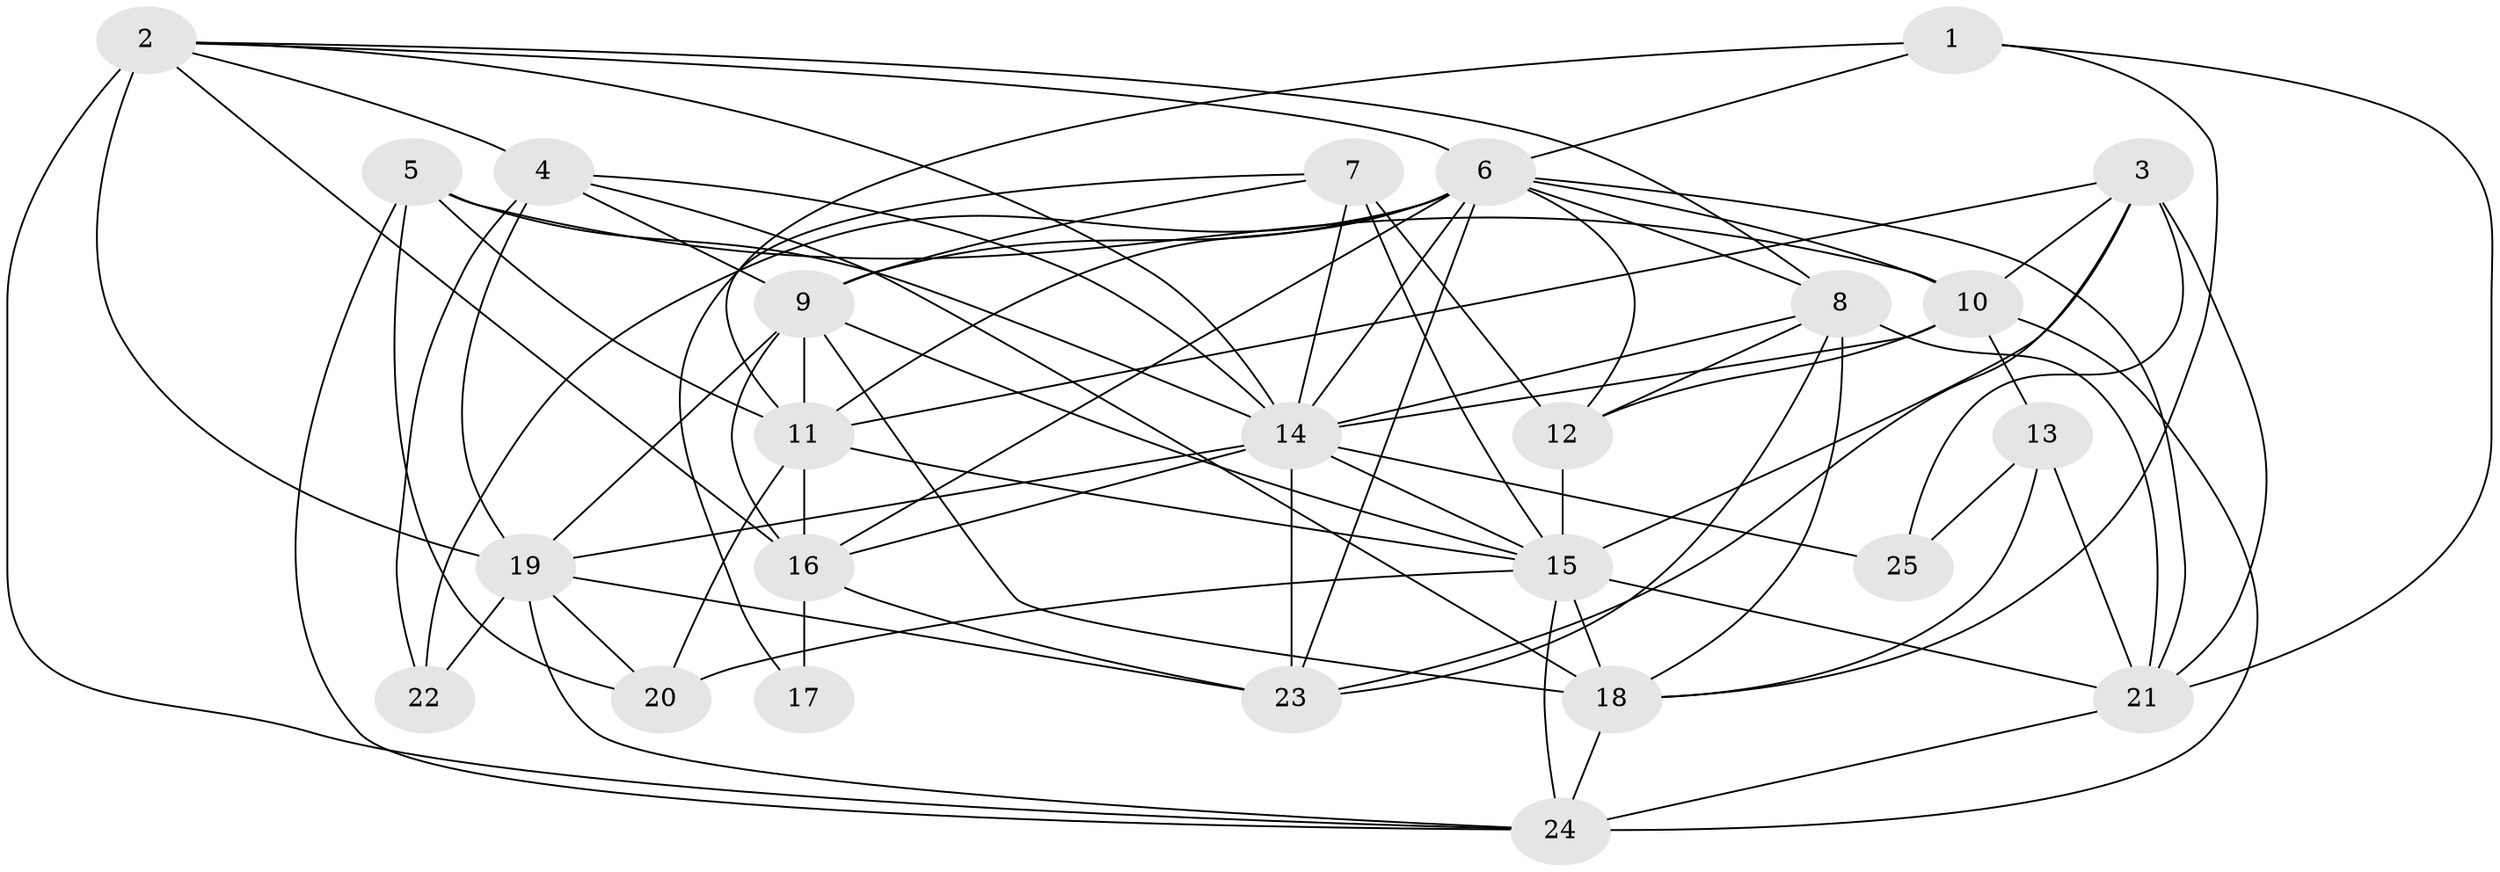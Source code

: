 // original degree distribution, {4: 0.27848101265822783, 2: 0.11392405063291139, 3: 0.2911392405063291, 6: 0.10126582278481013, 5: 0.16455696202531644, 7: 0.05063291139240506}
// Generated by graph-tools (version 1.1) at 2025/51/03/04/25 22:51:03]
// undirected, 25 vertices, 80 edges
graph export_dot {
  node [color=gray90,style=filled];
  1;
  2;
  3;
  4;
  5;
  6;
  7;
  8;
  9;
  10;
  11;
  12;
  13;
  14;
  15;
  16;
  17;
  18;
  19;
  20;
  21;
  22;
  23;
  24;
  25;
  1 -- 6 [weight=1.0];
  1 -- 11 [weight=1.0];
  1 -- 18 [weight=1.0];
  1 -- 21 [weight=1.0];
  2 -- 4 [weight=1.0];
  2 -- 6 [weight=1.0];
  2 -- 8 [weight=1.0];
  2 -- 14 [weight=2.0];
  2 -- 16 [weight=3.0];
  2 -- 19 [weight=1.0];
  2 -- 24 [weight=2.0];
  3 -- 10 [weight=1.0];
  3 -- 11 [weight=1.0];
  3 -- 15 [weight=1.0];
  3 -- 21 [weight=2.0];
  3 -- 23 [weight=1.0];
  3 -- 25 [weight=1.0];
  4 -- 9 [weight=2.0];
  4 -- 14 [weight=1.0];
  4 -- 18 [weight=1.0];
  4 -- 19 [weight=1.0];
  4 -- 22 [weight=1.0];
  5 -- 10 [weight=2.0];
  5 -- 11 [weight=1.0];
  5 -- 14 [weight=1.0];
  5 -- 20 [weight=1.0];
  5 -- 24 [weight=1.0];
  6 -- 8 [weight=1.0];
  6 -- 9 [weight=1.0];
  6 -- 10 [weight=1.0];
  6 -- 11 [weight=1.0];
  6 -- 12 [weight=1.0];
  6 -- 14 [weight=1.0];
  6 -- 16 [weight=4.0];
  6 -- 21 [weight=1.0];
  6 -- 22 [weight=1.0];
  6 -- 23 [weight=1.0];
  7 -- 9 [weight=1.0];
  7 -- 12 [weight=1.0];
  7 -- 14 [weight=2.0];
  7 -- 15 [weight=2.0];
  7 -- 17 [weight=1.0];
  8 -- 12 [weight=1.0];
  8 -- 14 [weight=2.0];
  8 -- 18 [weight=2.0];
  8 -- 21 [weight=3.0];
  8 -- 23 [weight=1.0];
  9 -- 11 [weight=1.0];
  9 -- 15 [weight=1.0];
  9 -- 16 [weight=1.0];
  9 -- 18 [weight=1.0];
  9 -- 19 [weight=1.0];
  10 -- 12 [weight=1.0];
  10 -- 13 [weight=1.0];
  10 -- 14 [weight=2.0];
  10 -- 24 [weight=2.0];
  11 -- 15 [weight=1.0];
  11 -- 16 [weight=1.0];
  11 -- 20 [weight=1.0];
  12 -- 15 [weight=1.0];
  13 -- 18 [weight=1.0];
  13 -- 21 [weight=1.0];
  13 -- 25 [weight=1.0];
  14 -- 15 [weight=1.0];
  14 -- 16 [weight=1.0];
  14 -- 19 [weight=1.0];
  14 -- 23 [weight=2.0];
  14 -- 25 [weight=1.0];
  15 -- 18 [weight=2.0];
  15 -- 20 [weight=1.0];
  15 -- 21 [weight=1.0];
  15 -- 24 [weight=1.0];
  16 -- 17 [weight=2.0];
  16 -- 23 [weight=1.0];
  18 -- 24 [weight=2.0];
  19 -- 20 [weight=1.0];
  19 -- 22 [weight=1.0];
  19 -- 23 [weight=1.0];
  19 -- 24 [weight=1.0];
  21 -- 24 [weight=1.0];
}
